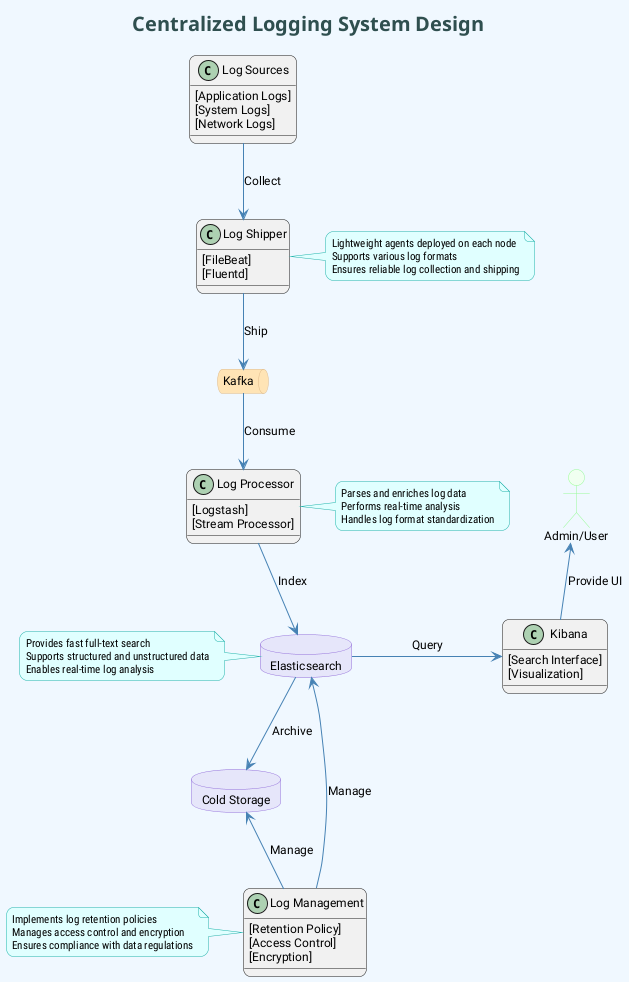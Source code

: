 @startuml Centralized Logging System Design

!define RECTANGLE class

allowmixing

skinparam {
    backgroundColor #F0F8FF
    handwritten false
    defaultFontName "Roboto"
    defaultFontSize 12
    roundcorner 15
    shadowing false
    
    rectangleBackgroundColor #E6F3FF
    rectangleBorderColor #4682B4
    
    queueBackgroundColor #FFE4B5
    queueBorderColor #DEB887
    
    databaseBackgroundColor #E6E6FA
    databaseBorderColor #9370DB
    
    actorBackgroundColor #F0FFF0
    actorBorderColor #98FB98
    
    arrowColor #4682B4
    
    note {
        fontName "Roboto Condensed"
        fontSize 11
        borderColor #20B2AA
        backgroundColor #E0FFFF
    }
    
    titleFontName "Roboto Slab"
    titleFontSize 20
    titleFontColor #2F4F4F
}

title Centralized Logging System Design

' Log Sources
RECTANGLE "Log Sources" as Sources {
    [Application Logs]
    [System Logs]
    [Network Logs]
}

' Log Collection
RECTANGLE "Log Shipper" as Shipper {
    [FileBeat]
    [Fluentd]
}

' Log Transport
queue "Kafka" as Kafka

' Log Processing
RECTANGLE "Log Processor" as Processor {
    [Logstash]
    [Stream Processor]
}

' Log Storage
database "Elasticsearch" as ES
database "Cold Storage" as ColdStorage

' Log Analysis and Search
RECTANGLE "Kibana" as Kibana {
    [Search Interface]
    [Visualization]
}

' Log Management
RECTANGLE "Log Management" as Management {
    [Retention Policy]
    [Access Control]
    [Encryption]
}

' User Interface
actor "Admin/User" as User

' Relationships
Sources -[#4682B4]-> Shipper : Collect
Shipper -[#4682B4]-> Kafka : Ship
Kafka -[#4682B4]-> Processor : Consume
Processor -[#4682B4]-> ES : Index
ES -[#4682B4]-> ColdStorage : Archive
ES -[#4682B4]right-> Kibana : Query
Kibana -[#4682B4]up-> User : Provide UI
Management -[#4682B4]up-> ES : Manage
Management -[#4682B4]up-> ColdStorage : Manage

note right of Shipper
  Lightweight agents deployed on each node
  Supports various log formats
  Ensures reliable log collection and shipping
end note

note right of Processor
  Parses and enriches log data
  Performs real-time analysis
  Handles log format standardization
end note

note left of ES
  Provides fast full-text search
  Supports structured and unstructured data
  Enables real-time log analysis
end note

note left of Management
  Implements log retention policies
  Manages access control and encryption
  Ensures compliance with data regulations
end note

@enduml

